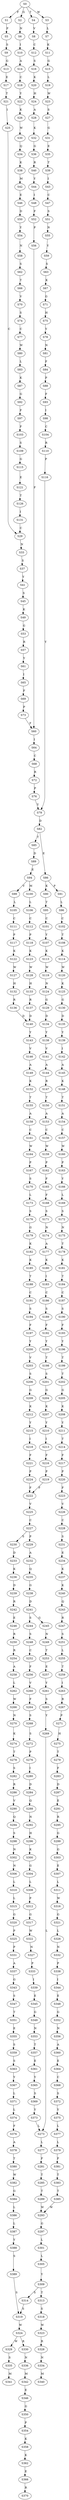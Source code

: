 strict digraph  {
	S0 -> S1 [ label = F ];
	S0 -> S2 [ label = G ];
	S0 -> S3 [ label = W ];
	S0 -> S4 [ label = T ];
	S1 -> S5 [ label = F ];
	S2 -> S6 [ label = N ];
	S3 -> S7 [ label = L ];
	S4 -> S8 [ label = V ];
	S5 -> S9 [ label = S ];
	S6 -> S10 [ label = I ];
	S7 -> S11 [ label = K ];
	S8 -> S12 [ label = C ];
	S9 -> S13 [ label = G ];
	S10 -> S14 [ label = A ];
	S11 -> S15 [ label = G ];
	S12 -> S16 [ label = S ];
	S13 -> S17 [ label = E ];
	S14 -> S18 [ label = C ];
	S15 -> S19 [ label = L ];
	S16 -> S20 [ label = K ];
	S17 -> S21 [ label = T ];
	S18 -> S22 [ label = Y ];
	S19 -> S23 [ label = W ];
	S20 -> S24 [ label = H ];
	S21 -> S25 [ label = I ];
	S22 -> S26 [ label = K ];
	S23 -> S27 [ label = S ];
	S24 -> S28 [ label = A ];
	S25 -> S29 [ label = C ];
	S26 -> S30 [ label = W ];
	S27 -> S31 [ label = G ];
	S28 -> S32 [ label = K ];
	S29 -> S33 [ label = N ];
	S30 -> S34 [ label = Q ];
	S31 -> S35 [ label = E ];
	S32 -> S36 [ label = G ];
	S33 -> S37 [ label = S ];
	S34 -> S38 [ label = K ];
	S35 -> S39 [ label = T ];
	S36 -> S40 [ label = R ];
	S37 -> S41 [ label = Y ];
	S38 -> S42 [ label = M ];
	S39 -> S43 [ label = I ];
	S40 -> S44 [ label = Y ];
	S41 -> S45 [ label = S ];
	S42 -> S46 [ label = E ];
	S43 -> S47 [ label = C ];
	S44 -> S48 [ label = I ];
	S45 -> S49 [ label = K ];
	S46 -> S50 [ label = D ];
	S47 -> S51 [ label = S ];
	S48 -> S52 [ label = F ];
	S49 -> S53 [ label = G ];
	S50 -> S54 [ label = Y ];
	S51 -> S55 [ label = N ];
	S52 -> S56 [ label = P ];
	S53 -> S57 [ label = R ];
	S54 -> S58 [ label = N ];
	S55 -> S59 [ label = Y ];
	S56 -> S60 [ label = F ];
	S57 -> S61 [ label = Y ];
	S58 -> S62 [ label = S ];
	S59 -> S63 [ label = S ];
	S60 -> S64 [ label = I ];
	S61 -> S65 [ label = I ];
	S62 -> S66 [ label = T ];
	S63 -> S67 [ label = K ];
	S64 -> S68 [ label = C ];
	S65 -> S69 [ label = F ];
	S66 -> S70 [ label = V ];
	S67 -> S71 [ label = G ];
	S68 -> S72 [ label = R ];
	S69 -> S73 [ label = P ];
	S70 -> S74 [ label = S ];
	S71 -> S75 [ label = H ];
	S72 -> S76 [ label = P ];
	S73 -> S60 [ label = F ];
	S74 -> S77 [ label = C ];
	S75 -> S78 [ label = Y ];
	S76 -> S79 [ label = Y ];
	S77 -> S80 [ label = W ];
	S78 -> S81 [ label = N ];
	S79 -> S82 [ label = D ];
	S80 -> S83 [ label = L ];
	S81 -> S84 [ label = F ];
	S82 -> S85 [ label = T ];
	S82 -> S86 [ label = E ];
	S83 -> S87 [ label = K ];
	S84 -> S88 [ label = P ];
	S85 -> S89 [ label = D ];
	S86 -> S90 [ label = K ];
	S86 -> S91 [ label = P ];
	S87 -> S92 [ label = G ];
	S88 -> S93 [ label = F ];
	S89 -> S94 [ label = E ];
	S90 -> S95 [ label = T ];
	S91 -> S96 [ label = L ];
	S92 -> S97 [ label = F ];
	S93 -> S98 [ label = I ];
	S94 -> S99 [ label = V ];
	S94 -> S100 [ label = M ];
	S95 -> S101 [ label = C ];
	S96 -> S102 [ label = C ];
	S97 -> S103 [ label = F ];
	S98 -> S104 [ label = C ];
	S99 -> S105 [ label = L ];
	S100 -> S106 [ label = L ];
	S101 -> S107 [ label = Y ];
	S102 -> S108 [ label = T ];
	S103 -> S109 [ label = S ];
	S104 -> S110 [ label = R ];
	S105 -> S111 [ label = C ];
	S106 -> S112 [ label = C ];
	S107 -> S113 [ label = K ];
	S108 -> S114 [ label = K ];
	S109 -> S115 [ label = G ];
	S110 -> S116 [ label = P ];
	S111 -> S117 [ label = P ];
	S112 -> S118 [ label = P ];
	S113 -> S119 [ label = W ];
	S114 -> S120 [ label = W ];
	S115 -> S121 [ label = E ];
	S116 -> S79 [ label = Y ];
	S117 -> S122 [ label = K ];
	S118 -> S123 [ label = K ];
	S119 -> S124 [ label = N ];
	S120 -> S125 [ label = K ];
	S121 -> S126 [ label = T ];
	S122 -> S127 [ label = W ];
	S123 -> S128 [ label = W ];
	S124 -> S129 [ label = G ];
	S125 -> S130 [ label = G ];
	S126 -> S131 [ label = I ];
	S127 -> S132 [ label = H ];
	S128 -> S133 [ label = H ];
	S129 -> S134 [ label = D ];
	S130 -> S135 [ label = D ];
	S131 -> S29 [ label = C ];
	S132 -> S136 [ label = R ];
	S133 -> S137 [ label = R ];
	S134 -> S138 [ label = Y ];
	S135 -> S139 [ label = Y ];
	S136 -> S140 [ label = D ];
	S137 -> S140 [ label = D ];
	S138 -> S141 [ label = V ];
	S139 -> S142 [ label = I ];
	S140 -> S143 [ label = Y ];
	S141 -> S144 [ label = A ];
	S142 -> S145 [ label = A ];
	S143 -> S146 [ label = V ];
	S144 -> S147 [ label = R ];
	S145 -> S148 [ label = K ];
	S146 -> S149 [ label = A ];
	S147 -> S150 [ label = T ];
	S148 -> S151 [ label = T ];
	S149 -> S152 [ label = K ];
	S150 -> S153 [ label = A ];
	S151 -> S154 [ label = A ];
	S152 -> S155 [ label = T ];
	S153 -> S156 [ label = C ];
	S154 -> S157 [ label = C ];
	S155 -> S158 [ label = A ];
	S156 -> S159 [ label = W ];
	S157 -> S160 [ label = W ];
	S158 -> S161 [ label = C ];
	S159 -> S162 [ label = P ];
	S160 -> S163 [ label = P ];
	S161 -> S164 [ label = W ];
	S162 -> S165 [ label = F ];
	S163 -> S166 [ label = Y ];
	S164 -> S167 [ label = P ];
	S165 -> S168 [ label = F ];
	S166 -> S169 [ label = L ];
	S167 -> S170 [ label = S ];
	S168 -> S171 [ label = S ];
	S169 -> S172 [ label = S ];
	S170 -> S173 [ label = L ];
	S171 -> S174 [ label = N ];
	S172 -> S175 [ label = N ];
	S173 -> S176 [ label = S ];
	S174 -> S177 [ label = A ];
	S175 -> S178 [ label = T ];
	S176 -> S179 [ label = G ];
	S177 -> S180 [ label = K ];
	S178 -> S181 [ label = K ];
	S179 -> S182 [ label = K ];
	S180 -> S183 [ label = I ];
	S181 -> S184 [ label = T ];
	S182 -> S185 [ label = K ];
	S183 -> S186 [ label = C ];
	S184 -> S187 [ label = C ];
	S185 -> S188 [ label = T ];
	S186 -> S189 [ label = S ];
	S187 -> S190 [ label = S ];
	S188 -> S191 [ label = C ];
	S189 -> S192 [ label = F ];
	S190 -> S193 [ label = F ];
	S191 -> S194 [ label = S ];
	S192 -> S195 [ label = Y ];
	S193 -> S196 [ label = Y ];
	S194 -> S197 [ label = F ];
	S195 -> S198 [ label = T ];
	S196 -> S199 [ label = T ];
	S197 -> S200 [ label = Y ];
	S198 -> S201 [ label = S ];
	S199 -> S202 [ label = T ];
	S200 -> S203 [ label = V ];
	S201 -> S204 [ label = G ];
	S202 -> S205 [ label = G ];
	S203 -> S206 [ label = S ];
	S204 -> S207 [ label = K ];
	S205 -> S208 [ label = K ];
	S206 -> S209 [ label = G ];
	S207 -> S210 [ label = Y ];
	S208 -> S211 [ label = Y ];
	S209 -> S212 [ label = K ];
	S210 -> S213 [ label = I ];
	S211 -> S214 [ label = T ];
	S212 -> S215 [ label = Y ];
	S213 -> S216 [ label = F ];
	S214 -> S217 [ label = F ];
	S215 -> S218 [ label = I ];
	S216 -> S219 [ label = P ];
	S217 -> S220 [ label = P ];
	S218 -> S221 [ label = F ];
	S219 -> S222 [ label = F ];
	S220 -> S223 [ label = F ];
	S221 -> S224 [ label = P ];
	S222 -> S225 [ label = V ];
	S223 -> S226 [ label = V ];
	S224 -> S222 [ label = F ];
	S225 -> S227 [ label = C ];
	S226 -> S228 [ label = C ];
	S227 -> S229 [ label = P ];
	S227 -> S230 [ label = S ];
	S228 -> S231 [ label = S ];
	S229 -> S232 [ label = A ];
	S230 -> S233 [ label = D ];
	S231 -> S234 [ label = E ];
	S232 -> S235 [ label = Q ];
	S233 -> S236 [ label = K ];
	S234 -> S237 [ label = K ];
	S235 -> S238 [ label = G ];
	S236 -> S239 [ label = D ];
	S237 -> S240 [ label = K ];
	S238 -> S241 [ label = D ];
	S239 -> S242 [ label = R ];
	S240 -> S243 [ label = Q ];
	S241 -> S244 [ label = S ];
	S241 -> S245 [ label = G ];
	S242 -> S246 [ label = E ];
	S243 -> S247 [ label = R ];
	S244 -> S248 [ label = S ];
	S245 -> S249 [ label = N ];
	S246 -> S250 [ label = R ];
	S247 -> S251 [ label = S ];
	S248 -> S252 [ label = C ];
	S249 -> S253 [ label = T ];
	S250 -> S254 [ label = R ];
	S251 -> S255 [ label = L ];
	S252 -> S256 [ label = F ];
	S253 -> S257 [ label = E ];
	S254 -> S258 [ label = A ];
	S255 -> S259 [ label = T ];
	S256 -> S260 [ label = V ];
	S257 -> S261 [ label = Y ];
	S258 -> S262 [ label = L ];
	S259 -> S263 [ label = I ];
	S260 -> S264 [ label = F ];
	S261 -> S265 [ label = S ];
	S262 -> S266 [ label = W ];
	S263 -> S267 [ label = R ];
	S264 -> S268 [ label = S ];
	S265 -> S269 [ label = Y ];
	S266 -> S270 [ label = N ];
	S267 -> S271 [ label = P ];
	S268 -> S272 [ label = S ];
	S269 -> S273 [ label = L ];
	S270 -> S274 [ label = K ];
	S271 -> S275 [ label = H ];
	S272 -> S276 [ label = P ];
	S273 -> S277 [ label = L ];
	S274 -> S278 [ label = T ];
	S275 -> S279 [ label = T ];
	S276 -> S280 [ label = I ];
	S277 -> S281 [ label = F ];
	S278 -> S282 [ label = S ];
	S279 -> S283 [ label = F ];
	S280 -> S284 [ label = D ];
	S281 -> S285 [ label = T ];
	S282 -> S286 [ label = R ];
	S283 -> S287 [ label = D ];
	S284 -> S288 [ label = Q ];
	S285 -> S289 [ label = T ];
	S286 -> S290 [ label = V ];
	S287 -> S291 [ label = E ];
	S288 -> S292 [ label = N ];
	S289 -> S293 [ label = W ];
	S290 -> S294 [ label = Q ];
	S291 -> S295 [ label = R ];
	S292 -> S296 [ label = H ];
	S293 -> S297 [ label = G ];
	S294 -> S298 [ label = S ];
	S295 -> S299 [ label = G ];
	S296 -> S300 [ label = K ];
	S297 -> S301 [ label = L ];
	S298 -> S302 [ label = N ];
	S299 -> S303 [ label = G ];
	S300 -> S304 [ label = G ];
	S301 -> S305 [ label = L ];
	S302 -> S306 [ label = N ];
	S303 -> S307 [ label = E ];
	S304 -> S308 [ label = L ];
	S305 -> S309 [ label = Y ];
	S306 -> S310 [ label = L ];
	S307 -> S311 [ label = L ];
	S308 -> S312 [ label = P ];
	S309 -> S313 [ label = T ];
	S309 -> S314 [ label = S ];
	S310 -> S315 [ label = L ];
	S311 -> S316 [ label = W ];
	S312 -> S317 [ label = G ];
	S313 -> S318 [ label = S ];
	S314 -> S319 [ label = S ];
	S315 -> S320 [ label = G ];
	S316 -> S321 [ label = G ];
	S317 -> S322 [ label = W ];
	S318 -> S323 [ label = W ];
	S319 -> S324 [ label = W ];
	S320 -> S325 [ label = P ];
	S321 -> S326 [ label = L ];
	S322 -> S327 [ label = N ];
	S323 -> S328 [ label = R ];
	S324 -> S329 [ label = W ];
	S324 -> S330 [ label = R ];
	S325 -> S331 [ label = P ];
	S326 -> S332 [ label = N ];
	S327 -> S333 [ label = P ];
	S328 -> S334 [ label = N ];
	S329 -> S335 [ label = S ];
	S330 -> S336 [ label = N ];
	S331 -> S337 [ label = A ];
	S332 -> S338 [ label = P ];
	S333 -> S339 [ label = I ];
	S334 -> S340 [ label = M ];
	S335 -> S341 [ label = M ];
	S336 -> S342 [ label = M ];
	S337 -> S343 [ label = G ];
	S338 -> S344 [ label = I ];
	S339 -> S345 [ label = E ];
	S342 -> S346 [ label = E ];
	S343 -> S347 [ label = S ];
	S344 -> S348 [ label = E ];
	S345 -> S349 [ label = G ];
	S346 -> S350 [ label = G ];
	S347 -> S351 [ label = T ];
	S348 -> S352 [ label = G ];
	S349 -> S353 [ label = N ];
	S350 -> S354 [ label = P ];
	S351 -> S355 [ label = E ];
	S352 -> S356 [ label = N ];
	S353 -> S357 [ label = T ];
	S354 -> S358 [ label = K ];
	S355 -> S359 [ label = S ];
	S356 -> S360 [ label = A ];
	S357 -> S361 [ label = E ];
	S358 -> S362 [ label = K ];
	S359 -> S363 [ label = S ];
	S360 -> S364 [ label = E ];
	S361 -> S365 [ label = Y ];
	S362 -> S366 [ label = E ];
	S363 -> S367 [ label = Y ];
	S364 -> S368 [ label = C ];
	S365 -> S369 [ label = S ];
	S366 -> S370 [ label = R ];
	S367 -> S371 [ label = L ];
	S368 -> S372 [ label = S ];
	S369 -> S373 [ label = Y ];
	S371 -> S374 [ label = L ];
	S372 -> S375 [ label = Y ];
	S373 -> S273 [ label = L ];
	S374 -> S376 [ label = F ];
	S375 -> S377 [ label = L ];
	S376 -> S378 [ label = A ];
	S377 -> S379 [ label = L ];
	S378 -> S380 [ label = T ];
	S379 -> S381 [ label = F ];
	S380 -> S382 [ label = W ];
	S381 -> S383 [ label = T ];
	S382 -> S384 [ label = G ];
	S383 -> S385 [ label = T ];
	S384 -> S386 [ label = L ];
	S385 -> S293 [ label = W ];
	S386 -> S387 [ label = L ];
	S387 -> S388 [ label = Y ];
	S388 -> S389 [ label = S ];
	S389 -> S319 [ label = S ];
}
